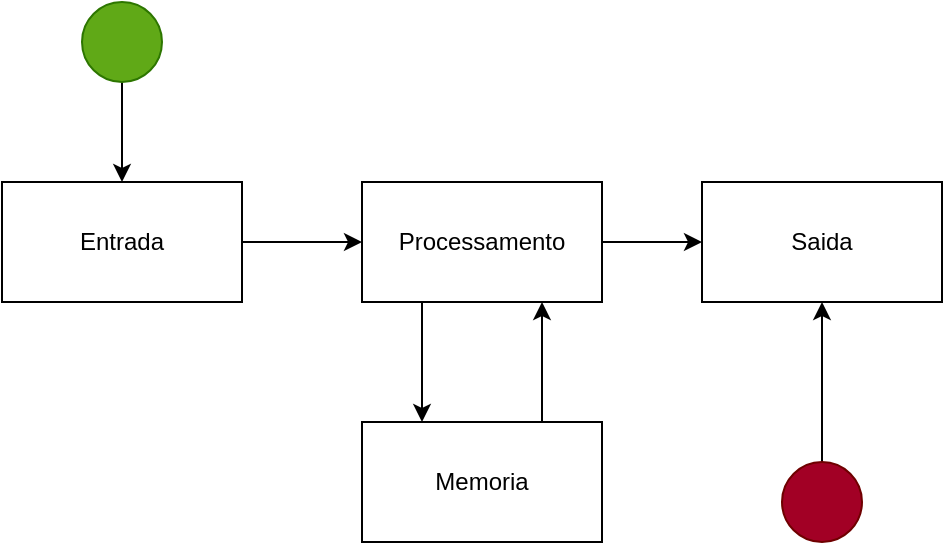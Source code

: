 <mxfile version="21.3.3">
  <diagram name="Página-1" id="myz-glWZdoO99kHdcXSM">
    <mxGraphModel dx="1261" dy="688" grid="1" gridSize="10" guides="1" tooltips="1" connect="1" arrows="1" fold="1" page="1" pageScale="1" pageWidth="827" pageHeight="1169" math="0" shadow="0">
      <root>
        <mxCell id="0" />
        <mxCell id="1" parent="0" />
        <mxCell id="cO4Mi5PxHRRtDjo7w20w-11" value="" style="edgeStyle=orthogonalEdgeStyle;rounded=0;orthogonalLoop=1;jettySize=auto;html=1;" edge="1" parent="1" source="cO4Mi5PxHRRtDjo7w20w-1" target="cO4Mi5PxHRRtDjo7w20w-5">
          <mxGeometry relative="1" as="geometry" />
        </mxCell>
        <mxCell id="cO4Mi5PxHRRtDjo7w20w-1" value="Entrada" style="rounded=0;whiteSpace=wrap;html=1;" vertex="1" parent="1">
          <mxGeometry x="160" y="260" width="120" height="60" as="geometry" />
        </mxCell>
        <mxCell id="cO4Mi5PxHRRtDjo7w20w-3" value="" style="edgeStyle=orthogonalEdgeStyle;rounded=0;orthogonalLoop=1;jettySize=auto;html=1;" edge="1" parent="1" source="cO4Mi5PxHRRtDjo7w20w-2" target="cO4Mi5PxHRRtDjo7w20w-1">
          <mxGeometry relative="1" as="geometry" />
        </mxCell>
        <mxCell id="cO4Mi5PxHRRtDjo7w20w-2" value="" style="ellipse;whiteSpace=wrap;html=1;aspect=fixed;fillColor=#60a917;fontColor=#ffffff;strokeColor=#2D7600;" vertex="1" parent="1">
          <mxGeometry x="200" y="170" width="40" height="40" as="geometry" />
        </mxCell>
        <mxCell id="cO4Mi5PxHRRtDjo7w20w-9" style="edgeStyle=orthogonalEdgeStyle;rounded=0;orthogonalLoop=1;jettySize=auto;html=1;exitX=0.75;exitY=0;exitDx=0;exitDy=0;entryX=0.75;entryY=1;entryDx=0;entryDy=0;" edge="1" parent="1" source="cO4Mi5PxHRRtDjo7w20w-4" target="cO4Mi5PxHRRtDjo7w20w-5">
          <mxGeometry relative="1" as="geometry" />
        </mxCell>
        <mxCell id="cO4Mi5PxHRRtDjo7w20w-4" value="Memoria" style="rounded=0;whiteSpace=wrap;html=1;" vertex="1" parent="1">
          <mxGeometry x="340" y="380" width="120" height="60" as="geometry" />
        </mxCell>
        <mxCell id="cO4Mi5PxHRRtDjo7w20w-10" style="edgeStyle=orthogonalEdgeStyle;rounded=0;orthogonalLoop=1;jettySize=auto;html=1;exitX=0.25;exitY=1;exitDx=0;exitDy=0;entryX=0.25;entryY=0;entryDx=0;entryDy=0;" edge="1" parent="1" source="cO4Mi5PxHRRtDjo7w20w-5" target="cO4Mi5PxHRRtDjo7w20w-4">
          <mxGeometry relative="1" as="geometry" />
        </mxCell>
        <mxCell id="cO4Mi5PxHRRtDjo7w20w-12" value="" style="edgeStyle=orthogonalEdgeStyle;rounded=0;orthogonalLoop=1;jettySize=auto;html=1;" edge="1" parent="1" source="cO4Mi5PxHRRtDjo7w20w-5" target="cO4Mi5PxHRRtDjo7w20w-6">
          <mxGeometry relative="1" as="geometry" />
        </mxCell>
        <mxCell id="cO4Mi5PxHRRtDjo7w20w-5" value="Processamento" style="rounded=0;whiteSpace=wrap;html=1;" vertex="1" parent="1">
          <mxGeometry x="340" y="260" width="120" height="60" as="geometry" />
        </mxCell>
        <mxCell id="cO4Mi5PxHRRtDjo7w20w-6" value="Saida" style="rounded=0;whiteSpace=wrap;html=1;" vertex="1" parent="1">
          <mxGeometry x="510" y="260" width="120" height="60" as="geometry" />
        </mxCell>
        <mxCell id="cO4Mi5PxHRRtDjo7w20w-8" value="" style="edgeStyle=orthogonalEdgeStyle;rounded=0;orthogonalLoop=1;jettySize=auto;html=1;" edge="1" parent="1" source="cO4Mi5PxHRRtDjo7w20w-7" target="cO4Mi5PxHRRtDjo7w20w-6">
          <mxGeometry relative="1" as="geometry" />
        </mxCell>
        <mxCell id="cO4Mi5PxHRRtDjo7w20w-7" value="" style="ellipse;whiteSpace=wrap;html=1;aspect=fixed;fillColor=#a20025;fontColor=#ffffff;strokeColor=#6F0000;" vertex="1" parent="1">
          <mxGeometry x="550" y="400" width="40" height="40" as="geometry" />
        </mxCell>
      </root>
    </mxGraphModel>
  </diagram>
</mxfile>
